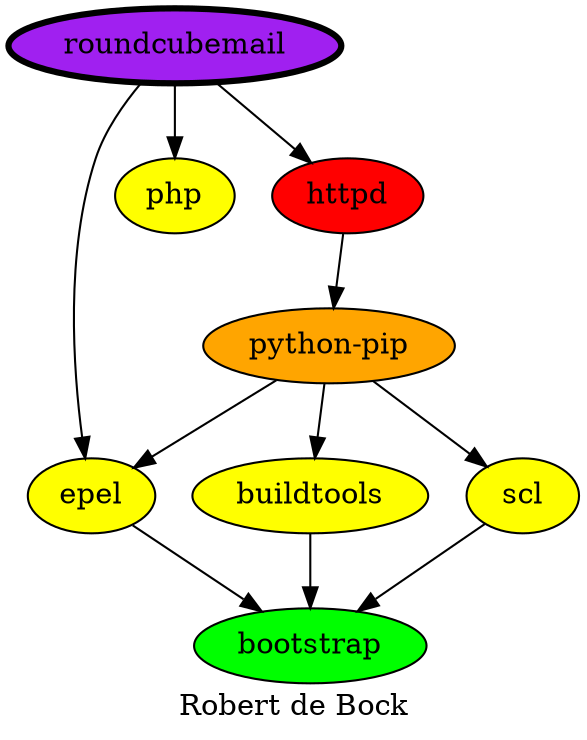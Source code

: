 digraph PhiloDilemma {
  label = "Robert de Bock" ;
  overlap=false
  {
    bootstrap [fillcolor=green style=filled]
    buildtools [fillcolor=yellow style=filled]
    epel [fillcolor=yellow style=filled]
    php [fillcolor=yellow style=filled]
    scl [fillcolor=yellow style=filled]
    "python-pip" [fillcolor=orange style=filled]
    httpd [fillcolor=red style=filled]
    roundcubemail [fillcolor=purple style=filled penwidth=3]
  }
  {buildtools epel scl} -> bootstrap
  "python-pip" -> {buildtools epel scl}
  httpd -> "python-pip"
  roundcubemail -> epel
  roundcubemail -> httpd
  roundcubemail -> php
}
